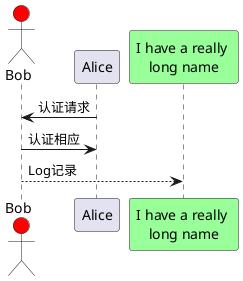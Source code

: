 @startuml
actor Bob #red
'Actor和participant的是区别是正在绘制
participant Alice
participant "I have a really \nlong name" as L #99ff99
/'你可以声明:
一个participant L来重命名"I have a really \nlong name" #99ff99
'/

Alice -> Bob:认证请求
Bob -> Alice:认证相应
Bob --> L:Log记录
@enduml